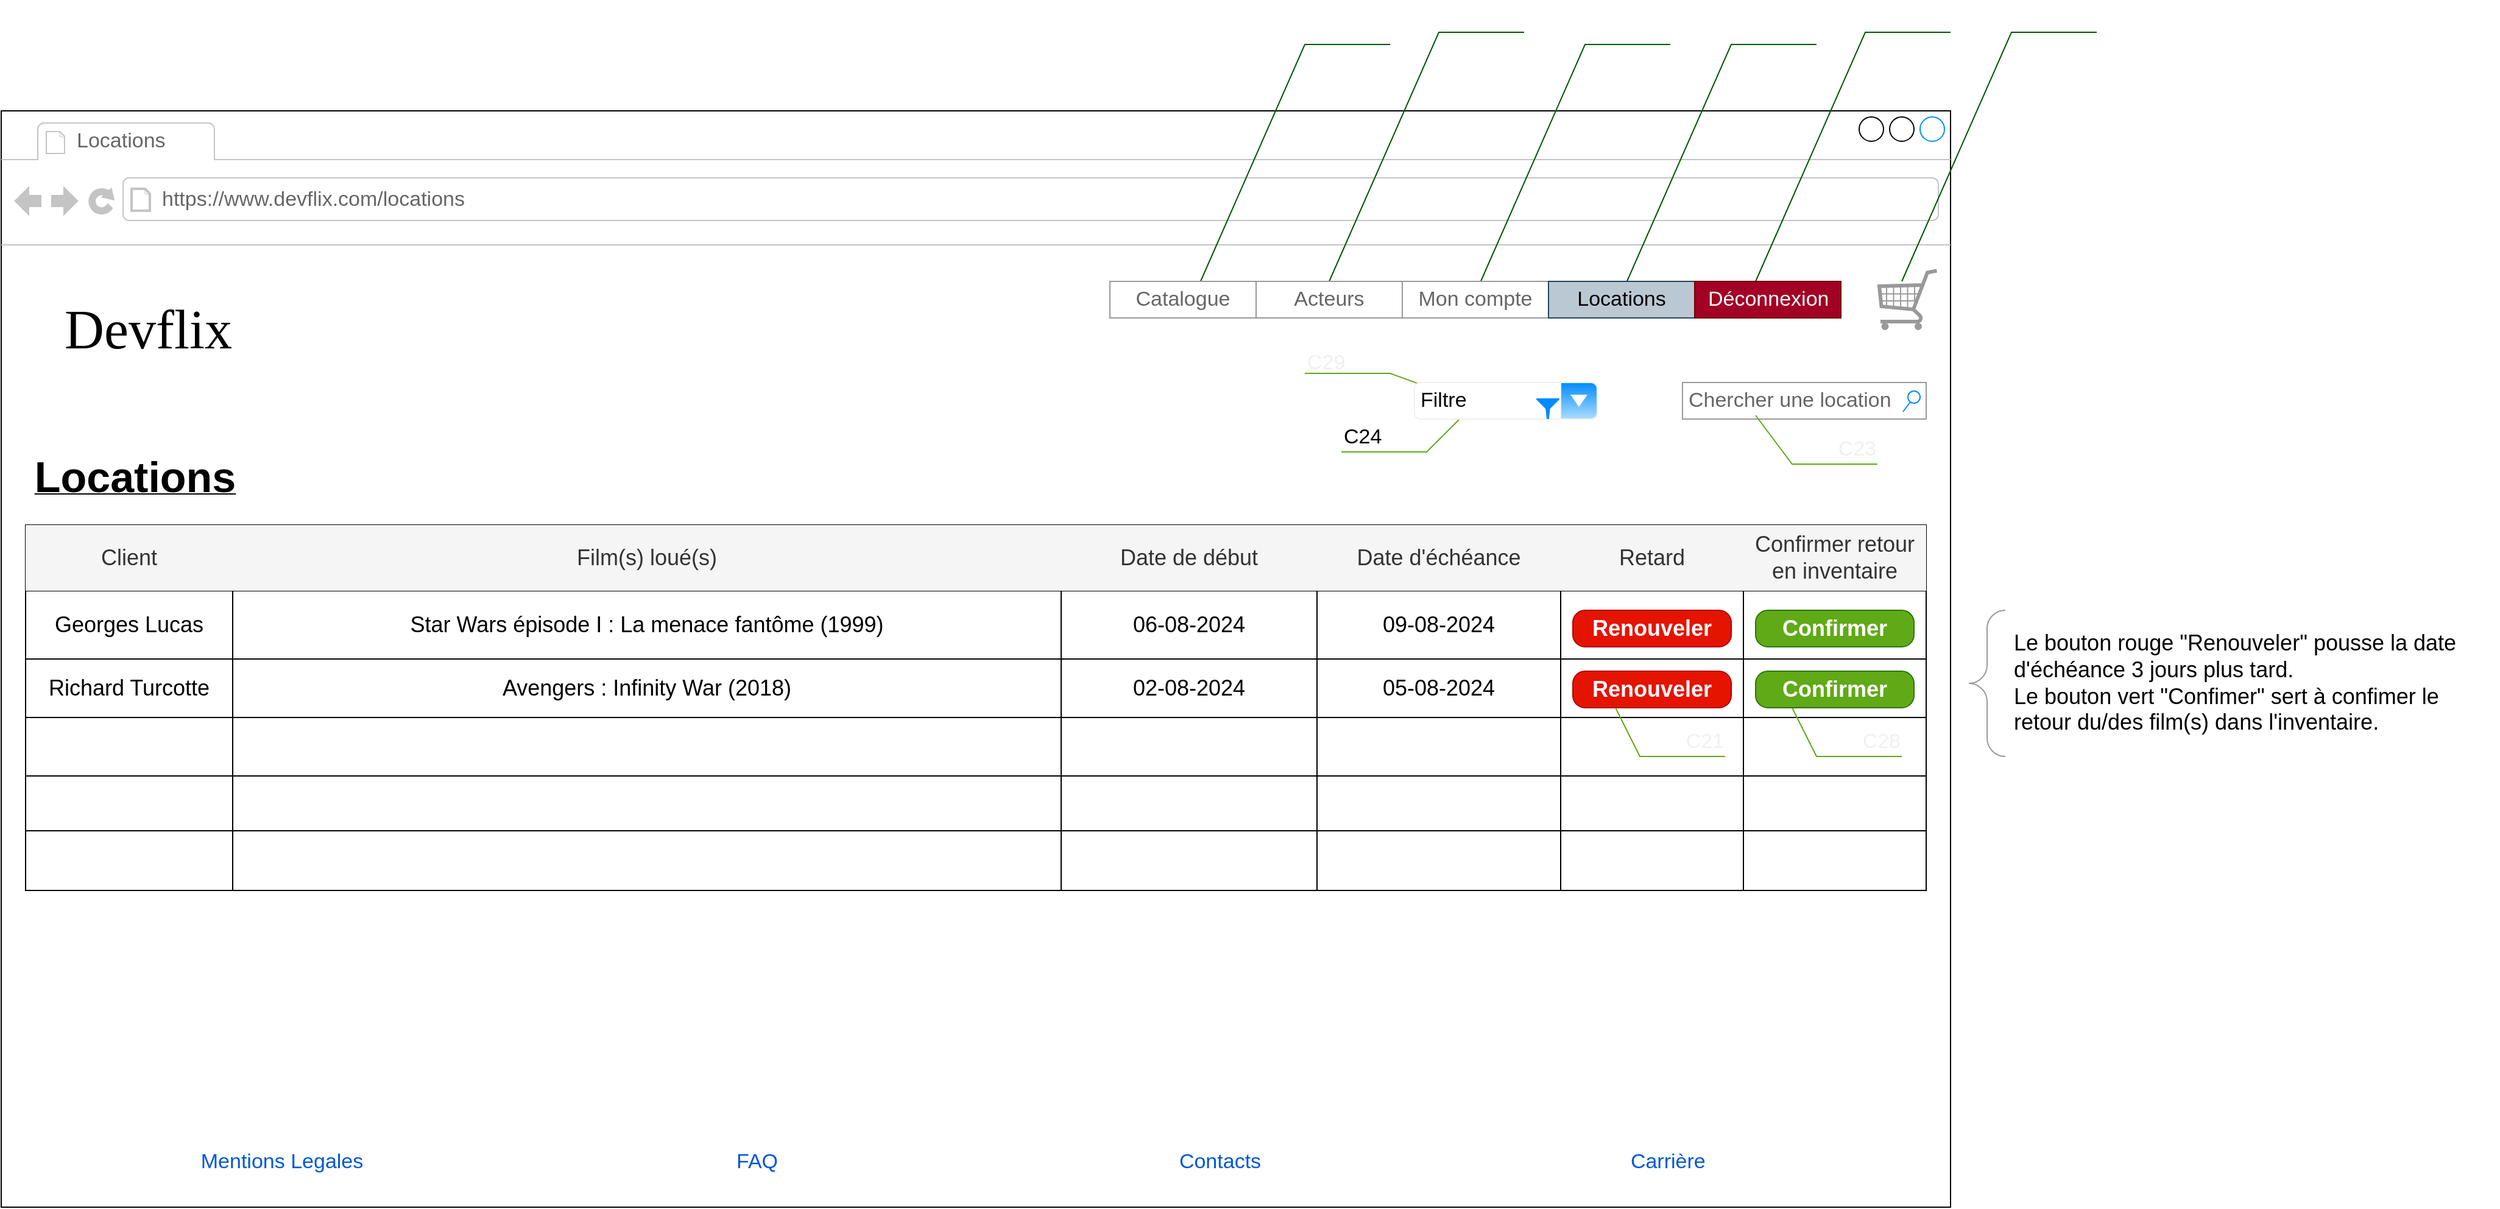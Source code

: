 <mxfile version="21.7.5" type="device">
  <diagram name="Page-1" id="HVN4WzkarxbkS2Vz0N3N">
    <mxGraphModel dx="2390" dy="2307" grid="1" gridSize="10" guides="1" tooltips="1" connect="1" arrows="1" fold="1" page="1" pageScale="1" pageWidth="1600" pageHeight="900" math="0" shadow="0">
      <root>
        <mxCell id="0" />
        <mxCell id="1" parent="0" />
        <mxCell id="bEMmbT1j2NkxgSVrj1q9-1" value="" style="strokeWidth=1;shadow=0;dashed=0;align=center;html=1;shape=mxgraph.mockup.containers.browserWindow;rSize=0;strokeColor2=#008cff;strokeColor3=#c4c4c4;mainText=,;recursiveResize=0;whiteSpace=wrap;spacingTop=0;horizontal=1;fontSize=20;" vertex="1" parent="1">
          <mxGeometry width="1600" height="900" as="geometry" />
        </mxCell>
        <mxCell id="bEMmbT1j2NkxgSVrj1q9-2" value="Locations" style="strokeWidth=1;shadow=0;dashed=0;align=center;html=1;shape=mxgraph.mockup.containers.anchor;fontSize=17;fontColor=#666666;align=left;whiteSpace=wrap;" vertex="1" parent="bEMmbT1j2NkxgSVrj1q9-1">
          <mxGeometry x="60" y="12" width="110" height="26" as="geometry" />
        </mxCell>
        <mxCell id="bEMmbT1j2NkxgSVrj1q9-3" value="https://www.devflix.com/locations" style="strokeWidth=1;shadow=0;dashed=0;align=center;html=1;shape=mxgraph.mockup.containers.anchor;rSize=0;fontSize=17;fontColor=#666666;align=left;" vertex="1" parent="bEMmbT1j2NkxgSVrj1q9-1">
          <mxGeometry x="130" y="60" width="250" height="26" as="geometry" />
        </mxCell>
        <mxCell id="bEMmbT1j2NkxgSVrj1q9-4" value="Chercher une location" style="strokeWidth=1;shadow=0;dashed=0;align=center;html=1;shape=mxgraph.mockup.forms.searchBox;strokeColor=#999999;mainText=;strokeColor2=#008cff;fontColor=#666666;fontSize=17;align=left;spacingLeft=3;whiteSpace=wrap;container=1;" vertex="1" parent="bEMmbT1j2NkxgSVrj1q9-1">
          <mxGeometry x="1380" y="223" width="200" height="30" as="geometry" />
        </mxCell>
        <mxCell id="bEMmbT1j2NkxgSVrj1q9-5" value="&lt;b&gt;&lt;u&gt;&lt;font style=&quot;font-size: 35px;&quot;&gt;Locations&lt;/font&gt;&lt;/u&gt;&lt;/b&gt;" style="text;html=1;strokeColor=none;fillColor=none;align=center;verticalAlign=middle;whiteSpace=wrap;rounded=0;" vertex="1" parent="bEMmbT1j2NkxgSVrj1q9-1">
          <mxGeometry x="20" y="270" width="180" height="60" as="geometry" />
        </mxCell>
        <mxCell id="bEMmbT1j2NkxgSVrj1q9-6" value="C24" style="strokeWidth=1;shadow=0;dashed=0;align=center;html=1;shape=mxgraph.mockup.text.callout;linkText=;textSize=17;textColor=#666666;callDir=SW;callStyle=line;fontSize=17;align=left;verticalAlign=bottom;strokeColor=#60A917;" vertex="1" parent="bEMmbT1j2NkxgSVrj1q9-1">
          <mxGeometry x="1100" y="250" width="100" height="30" as="geometry" />
        </mxCell>
        <mxCell id="bEMmbT1j2NkxgSVrj1q9-7" value="&lt;font color=&quot;#f0f0f0&quot;&gt;C23&lt;/font&gt;" style="strokeWidth=1;shadow=0;dashed=0;align=center;html=1;shape=mxgraph.mockup.text.callout;linkText=;textSize=17;textColor=#666666;callDir=SE;callStyle=line;fontSize=17;fontColor=#666666;align=right;verticalAlign=bottom;strokeColor=#60A917;" vertex="1" parent="bEMmbT1j2NkxgSVrj1q9-1">
          <mxGeometry x="1440" y="250" width="100" height="40" as="geometry" />
        </mxCell>
        <mxCell id="bEMmbT1j2NkxgSVrj1q9-8" value="&lt;font color=&quot;#f0f0f0&quot;&gt;C29&lt;/font&gt;" style="strokeWidth=1;shadow=0;dashed=0;align=center;html=1;shape=mxgraph.mockup.text.callout;linkText=;textSize=17;textColor=#666666;callDir=NW;callStyle=line;fontSize=17;fontColor=#666666;align=left;verticalAlign=top;strokeColor=#60A917;container=0;" vertex="1" parent="bEMmbT1j2NkxgSVrj1q9-1">
          <mxGeometry x="1070" y="190" width="110" height="40" as="geometry" />
        </mxCell>
        <mxCell id="bEMmbT1j2NkxgSVrj1q9-9" value="&lt;font color=&quot;#000000&quot;&gt;Filtre&lt;/font&gt;" style="strokeWidth=1;shadow=0;dashed=0;align=center;html=1;shape=mxgraph.mockup.forms.comboBox;strokeColor=#F0F0F0;fillColor=#008CFF;align=left;fillColor2=#aaddff;mainText=;fontColor=#ffffff;fontSize=17;spacingLeft=3;labelBackgroundColor=none;" vertex="1" parent="bEMmbT1j2NkxgSVrj1q9-1">
          <mxGeometry x="1160" y="223" width="150" height="30" as="geometry" />
        </mxCell>
        <mxCell id="bEMmbT1j2NkxgSVrj1q9-10" value="" style="sketch=0;aspect=fixed;pointerEvents=1;shadow=0;dashed=0;html=1;strokeColor=none;labelPosition=center;verticalLabelPosition=bottom;verticalAlign=top;align=center;fillColor=#008cff;shape=mxgraph.mscae.enterprise.filter;container=1;" vertex="1" parent="bEMmbT1j2NkxgSVrj1q9-1">
          <mxGeometry x="1260" y="236" width="18.89" height="17" as="geometry">
            <mxRectangle x="580" y="120" width="50" height="40" as="alternateBounds" />
          </mxGeometry>
        </mxCell>
        <mxCell id="bEMmbT1j2NkxgSVrj1q9-11" value="" style="shape=table;startSize=0;container=1;collapsible=0;childLayout=tableLayout;fontSize=18;" vertex="1" parent="bEMmbT1j2NkxgSVrj1q9-1">
          <mxGeometry x="20" y="340" width="1560" height="300" as="geometry" />
        </mxCell>
        <mxCell id="bEMmbT1j2NkxgSVrj1q9-12" style="shape=tableRow;horizontal=0;startSize=0;swimlaneHead=0;swimlaneBody=0;strokeColor=inherit;top=0;left=0;bottom=0;right=0;collapsible=0;dropTarget=0;fillColor=none;points=[[0,0.5],[1,0.5]];portConstraint=eastwest;fontSize=18;" vertex="1" parent="bEMmbT1j2NkxgSVrj1q9-11">
          <mxGeometry width="1560" height="54" as="geometry" />
        </mxCell>
        <mxCell id="bEMmbT1j2NkxgSVrj1q9-13" value="Client" style="shape=partialRectangle;html=1;whiteSpace=wrap;connectable=0;overflow=hidden;top=0;left=0;bottom=0;right=0;pointerEvents=1;fontSize=18;fillColor=#f5f5f5;strokeColor=#666666;strokeWidth=1;fillStyle=auto;fontColor=#333333;" vertex="1" parent="bEMmbT1j2NkxgSVrj1q9-12">
          <mxGeometry width="170" height="54" as="geometry">
            <mxRectangle width="170" height="54" as="alternateBounds" />
          </mxGeometry>
        </mxCell>
        <mxCell id="bEMmbT1j2NkxgSVrj1q9-14" value="Film(s) loué(s)" style="shape=partialRectangle;html=1;whiteSpace=wrap;connectable=0;strokeColor=#666666;overflow=hidden;fillColor=#f5f5f5;top=0;left=0;bottom=0;right=0;pointerEvents=1;fontSize=18;fontColor=#333333;" vertex="1" parent="bEMmbT1j2NkxgSVrj1q9-12">
          <mxGeometry x="170" width="680" height="54" as="geometry">
            <mxRectangle width="680" height="54" as="alternateBounds" />
          </mxGeometry>
        </mxCell>
        <mxCell id="bEMmbT1j2NkxgSVrj1q9-15" value="Date de début" style="shape=partialRectangle;html=1;whiteSpace=wrap;connectable=0;strokeColor=#666666;overflow=hidden;fillColor=#f5f5f5;top=0;left=0;bottom=0;right=0;pointerEvents=1;fontSize=18;fontColor=#333333;" vertex="1" parent="bEMmbT1j2NkxgSVrj1q9-12">
          <mxGeometry x="850" width="210" height="54" as="geometry">
            <mxRectangle width="210" height="54" as="alternateBounds" />
          </mxGeometry>
        </mxCell>
        <mxCell id="bEMmbT1j2NkxgSVrj1q9-16" value="Date d&#39;échéance" style="shape=partialRectangle;html=1;whiteSpace=wrap;connectable=0;strokeColor=#666666;overflow=hidden;fillColor=#f5f5f5;top=0;left=0;bottom=0;right=0;pointerEvents=1;fontSize=18;fontColor=#333333;" vertex="1" parent="bEMmbT1j2NkxgSVrj1q9-12">
          <mxGeometry x="1060" width="200" height="54" as="geometry">
            <mxRectangle width="200" height="54" as="alternateBounds" />
          </mxGeometry>
        </mxCell>
        <mxCell id="bEMmbT1j2NkxgSVrj1q9-17" value="Retard" style="shape=partialRectangle;html=1;whiteSpace=wrap;connectable=0;strokeColor=#666666;overflow=hidden;fillColor=#f5f5f5;top=0;left=0;bottom=0;right=0;pointerEvents=1;fontSize=18;fontColor=#333333;" vertex="1" parent="bEMmbT1j2NkxgSVrj1q9-12">
          <mxGeometry x="1260" width="150" height="54" as="geometry">
            <mxRectangle width="150" height="54" as="alternateBounds" />
          </mxGeometry>
        </mxCell>
        <mxCell id="bEMmbT1j2NkxgSVrj1q9-74" value="Confirmer retour en inventaire" style="shape=partialRectangle;html=1;whiteSpace=wrap;connectable=0;strokeColor=#666666;overflow=hidden;fillColor=#f5f5f5;top=0;left=0;bottom=0;right=0;pointerEvents=1;fontSize=18;fontColor=#333333;" vertex="1" parent="bEMmbT1j2NkxgSVrj1q9-12">
          <mxGeometry x="1410" width="150" height="54" as="geometry">
            <mxRectangle width="150" height="54" as="alternateBounds" />
          </mxGeometry>
        </mxCell>
        <mxCell id="bEMmbT1j2NkxgSVrj1q9-18" value="" style="shape=tableRow;horizontal=0;startSize=0;swimlaneHead=0;swimlaneBody=0;strokeColor=inherit;top=0;left=0;bottom=0;right=0;collapsible=0;dropTarget=0;fillColor=none;points=[[0,0.5],[1,0.5]];portConstraint=eastwest;fontSize=18;" vertex="1" parent="bEMmbT1j2NkxgSVrj1q9-11">
          <mxGeometry y="54" width="1560" height="56" as="geometry" />
        </mxCell>
        <mxCell id="bEMmbT1j2NkxgSVrj1q9-19" value="Georges Lucas" style="shape=partialRectangle;html=1;whiteSpace=wrap;connectable=0;strokeColor=inherit;overflow=hidden;fillColor=none;top=0;left=0;bottom=0;right=0;pointerEvents=1;fontSize=18;" vertex="1" parent="bEMmbT1j2NkxgSVrj1q9-18">
          <mxGeometry width="170" height="56" as="geometry">
            <mxRectangle width="170" height="56" as="alternateBounds" />
          </mxGeometry>
        </mxCell>
        <mxCell id="bEMmbT1j2NkxgSVrj1q9-20" value="Star Wars épisode I : La menace fantôme (1999)" style="shape=partialRectangle;html=1;whiteSpace=wrap;connectable=0;strokeColor=inherit;overflow=hidden;fillColor=none;top=0;left=0;bottom=0;right=0;pointerEvents=1;fontSize=18;" vertex="1" parent="bEMmbT1j2NkxgSVrj1q9-18">
          <mxGeometry x="170" width="680" height="56" as="geometry">
            <mxRectangle width="680" height="56" as="alternateBounds" />
          </mxGeometry>
        </mxCell>
        <mxCell id="bEMmbT1j2NkxgSVrj1q9-21" value="06-08-2024" style="shape=partialRectangle;html=1;whiteSpace=wrap;connectable=0;strokeColor=inherit;overflow=hidden;fillColor=none;top=0;left=0;bottom=0;right=0;pointerEvents=1;fontSize=18;" vertex="1" parent="bEMmbT1j2NkxgSVrj1q9-18">
          <mxGeometry x="850" width="210" height="56" as="geometry">
            <mxRectangle width="210" height="56" as="alternateBounds" />
          </mxGeometry>
        </mxCell>
        <mxCell id="bEMmbT1j2NkxgSVrj1q9-22" value="09-08-2024" style="shape=partialRectangle;html=1;whiteSpace=wrap;connectable=0;strokeColor=inherit;overflow=hidden;fillColor=none;top=0;left=0;bottom=0;right=0;pointerEvents=1;fontSize=18;" vertex="1" parent="bEMmbT1j2NkxgSVrj1q9-18">
          <mxGeometry x="1060" width="200" height="56" as="geometry">
            <mxRectangle width="200" height="56" as="alternateBounds" />
          </mxGeometry>
        </mxCell>
        <mxCell id="bEMmbT1j2NkxgSVrj1q9-23" style="shape=partialRectangle;html=1;whiteSpace=wrap;connectable=0;strokeColor=inherit;overflow=hidden;fillColor=none;top=0;left=0;bottom=0;right=0;pointerEvents=1;fontSize=18;" vertex="1" parent="bEMmbT1j2NkxgSVrj1q9-18">
          <mxGeometry x="1260" width="150" height="56" as="geometry">
            <mxRectangle width="150" height="56" as="alternateBounds" />
          </mxGeometry>
        </mxCell>
        <mxCell id="bEMmbT1j2NkxgSVrj1q9-75" style="shape=partialRectangle;html=1;whiteSpace=wrap;connectable=0;strokeColor=inherit;overflow=hidden;fillColor=none;top=0;left=0;bottom=0;right=0;pointerEvents=1;fontSize=18;" vertex="1" parent="bEMmbT1j2NkxgSVrj1q9-18">
          <mxGeometry x="1410" width="150" height="56" as="geometry">
            <mxRectangle width="150" height="56" as="alternateBounds" />
          </mxGeometry>
        </mxCell>
        <mxCell id="bEMmbT1j2NkxgSVrj1q9-24" value="" style="shape=tableRow;horizontal=0;startSize=0;swimlaneHead=0;swimlaneBody=0;strokeColor=inherit;top=0;left=0;bottom=0;right=0;collapsible=0;dropTarget=0;fillColor=none;points=[[0,0.5],[1,0.5]];portConstraint=eastwest;fontSize=18;" vertex="1" parent="bEMmbT1j2NkxgSVrj1q9-11">
          <mxGeometry y="110" width="1560" height="48" as="geometry" />
        </mxCell>
        <mxCell id="bEMmbT1j2NkxgSVrj1q9-25" value="Richard Turcotte" style="shape=partialRectangle;html=1;whiteSpace=wrap;connectable=0;overflow=hidden;top=0;left=0;bottom=0;right=0;pointerEvents=1;fontSize=18;fillColor=none;" vertex="1" parent="bEMmbT1j2NkxgSVrj1q9-24">
          <mxGeometry width="170" height="48" as="geometry">
            <mxRectangle width="170" height="48" as="alternateBounds" />
          </mxGeometry>
        </mxCell>
        <mxCell id="bEMmbT1j2NkxgSVrj1q9-26" value="Avengers : Infinity War (2018)" style="shape=partialRectangle;html=1;whiteSpace=wrap;connectable=0;overflow=hidden;top=0;left=0;bottom=0;right=0;pointerEvents=1;fontSize=18;fillColor=none;" vertex="1" parent="bEMmbT1j2NkxgSVrj1q9-24">
          <mxGeometry x="170" width="680" height="48" as="geometry">
            <mxRectangle width="680" height="48" as="alternateBounds" />
          </mxGeometry>
        </mxCell>
        <mxCell id="bEMmbT1j2NkxgSVrj1q9-27" value="02-08-2024" style="shape=partialRectangle;html=1;whiteSpace=wrap;connectable=0;overflow=hidden;top=0;left=0;bottom=0;right=0;pointerEvents=1;fontSize=18;fillColor=none;" vertex="1" parent="bEMmbT1j2NkxgSVrj1q9-24">
          <mxGeometry x="850" width="210" height="48" as="geometry">
            <mxRectangle width="210" height="48" as="alternateBounds" />
          </mxGeometry>
        </mxCell>
        <mxCell id="bEMmbT1j2NkxgSVrj1q9-28" value="05-08-2024" style="shape=partialRectangle;html=1;whiteSpace=wrap;connectable=0;overflow=hidden;top=0;left=0;bottom=0;right=0;pointerEvents=1;fontSize=18;fillColor=none;" vertex="1" parent="bEMmbT1j2NkxgSVrj1q9-24">
          <mxGeometry x="1060" width="200" height="48" as="geometry">
            <mxRectangle width="200" height="48" as="alternateBounds" />
          </mxGeometry>
        </mxCell>
        <mxCell id="bEMmbT1j2NkxgSVrj1q9-29" style="shape=partialRectangle;html=1;whiteSpace=wrap;connectable=0;overflow=hidden;top=0;left=0;bottom=0;right=0;pointerEvents=1;fontSize=18;fillColor=none;" vertex="1" parent="bEMmbT1j2NkxgSVrj1q9-24">
          <mxGeometry x="1260" width="150" height="48" as="geometry">
            <mxRectangle width="150" height="48" as="alternateBounds" />
          </mxGeometry>
        </mxCell>
        <mxCell id="bEMmbT1j2NkxgSVrj1q9-76" style="shape=partialRectangle;html=1;whiteSpace=wrap;connectable=0;overflow=hidden;top=0;left=0;bottom=0;right=0;pointerEvents=1;fontSize=18;fillColor=none;" vertex="1" parent="bEMmbT1j2NkxgSVrj1q9-24">
          <mxGeometry x="1410" width="150" height="48" as="geometry">
            <mxRectangle width="150" height="48" as="alternateBounds" />
          </mxGeometry>
        </mxCell>
        <mxCell id="bEMmbT1j2NkxgSVrj1q9-30" value="" style="shape=tableRow;horizontal=0;startSize=0;swimlaneHead=0;swimlaneBody=0;strokeColor=inherit;top=0;left=0;bottom=0;right=0;collapsible=0;dropTarget=0;fillColor=none;points=[[0,0.5],[1,0.5]];portConstraint=eastwest;fontSize=18;" vertex="1" parent="bEMmbT1j2NkxgSVrj1q9-11">
          <mxGeometry y="158" width="1560" height="48" as="geometry" />
        </mxCell>
        <mxCell id="bEMmbT1j2NkxgSVrj1q9-31" value="" style="shape=partialRectangle;html=1;whiteSpace=wrap;connectable=0;strokeColor=inherit;overflow=hidden;fillColor=none;top=0;left=0;bottom=0;right=0;pointerEvents=1;fontSize=18;" vertex="1" parent="bEMmbT1j2NkxgSVrj1q9-30">
          <mxGeometry width="170" height="48" as="geometry">
            <mxRectangle width="170" height="48" as="alternateBounds" />
          </mxGeometry>
        </mxCell>
        <mxCell id="bEMmbT1j2NkxgSVrj1q9-32" value="" style="shape=partialRectangle;html=1;whiteSpace=wrap;connectable=0;strokeColor=inherit;overflow=hidden;fillColor=none;top=0;left=0;bottom=0;right=0;pointerEvents=1;fontSize=18;" vertex="1" parent="bEMmbT1j2NkxgSVrj1q9-30">
          <mxGeometry x="170" width="680" height="48" as="geometry">
            <mxRectangle width="680" height="48" as="alternateBounds" />
          </mxGeometry>
        </mxCell>
        <mxCell id="bEMmbT1j2NkxgSVrj1q9-33" style="shape=partialRectangle;html=1;whiteSpace=wrap;connectable=0;strokeColor=inherit;overflow=hidden;fillColor=none;top=0;left=0;bottom=0;right=0;pointerEvents=1;fontSize=18;" vertex="1" parent="bEMmbT1j2NkxgSVrj1q9-30">
          <mxGeometry x="850" width="210" height="48" as="geometry">
            <mxRectangle width="210" height="48" as="alternateBounds" />
          </mxGeometry>
        </mxCell>
        <mxCell id="bEMmbT1j2NkxgSVrj1q9-34" style="shape=partialRectangle;html=1;whiteSpace=wrap;connectable=0;strokeColor=inherit;overflow=hidden;fillColor=none;top=0;left=0;bottom=0;right=0;pointerEvents=1;fontSize=18;" vertex="1" parent="bEMmbT1j2NkxgSVrj1q9-30">
          <mxGeometry x="1060" width="200" height="48" as="geometry">
            <mxRectangle width="200" height="48" as="alternateBounds" />
          </mxGeometry>
        </mxCell>
        <mxCell id="bEMmbT1j2NkxgSVrj1q9-35" style="shape=partialRectangle;html=1;whiteSpace=wrap;connectable=0;strokeColor=inherit;overflow=hidden;fillColor=none;top=0;left=0;bottom=0;right=0;pointerEvents=1;fontSize=18;" vertex="1" parent="bEMmbT1j2NkxgSVrj1q9-30">
          <mxGeometry x="1260" width="150" height="48" as="geometry">
            <mxRectangle width="150" height="48" as="alternateBounds" />
          </mxGeometry>
        </mxCell>
        <mxCell id="bEMmbT1j2NkxgSVrj1q9-77" style="shape=partialRectangle;html=1;whiteSpace=wrap;connectable=0;strokeColor=inherit;overflow=hidden;fillColor=none;top=0;left=0;bottom=0;right=0;pointerEvents=1;fontSize=18;" vertex="1" parent="bEMmbT1j2NkxgSVrj1q9-30">
          <mxGeometry x="1410" width="150" height="48" as="geometry">
            <mxRectangle width="150" height="48" as="alternateBounds" />
          </mxGeometry>
        </mxCell>
        <mxCell id="bEMmbT1j2NkxgSVrj1q9-36" style="shape=tableRow;horizontal=0;startSize=0;swimlaneHead=0;swimlaneBody=0;strokeColor=inherit;top=0;left=0;bottom=0;right=0;collapsible=0;dropTarget=0;fillColor=none;points=[[0,0.5],[1,0.5]];portConstraint=eastwest;fontSize=18;" vertex="1" parent="bEMmbT1j2NkxgSVrj1q9-11">
          <mxGeometry y="206" width="1560" height="45" as="geometry" />
        </mxCell>
        <mxCell id="bEMmbT1j2NkxgSVrj1q9-37" style="shape=partialRectangle;html=1;whiteSpace=wrap;connectable=0;strokeColor=inherit;overflow=hidden;fillColor=none;top=0;left=0;bottom=0;right=0;pointerEvents=1;fontSize=18;" vertex="1" parent="bEMmbT1j2NkxgSVrj1q9-36">
          <mxGeometry width="170" height="45" as="geometry">
            <mxRectangle width="170" height="45" as="alternateBounds" />
          </mxGeometry>
        </mxCell>
        <mxCell id="bEMmbT1j2NkxgSVrj1q9-38" style="shape=partialRectangle;html=1;whiteSpace=wrap;connectable=0;strokeColor=inherit;overflow=hidden;fillColor=none;top=0;left=0;bottom=0;right=0;pointerEvents=1;fontSize=18;" vertex="1" parent="bEMmbT1j2NkxgSVrj1q9-36">
          <mxGeometry x="170" width="680" height="45" as="geometry">
            <mxRectangle width="680" height="45" as="alternateBounds" />
          </mxGeometry>
        </mxCell>
        <mxCell id="bEMmbT1j2NkxgSVrj1q9-39" style="shape=partialRectangle;html=1;whiteSpace=wrap;connectable=0;strokeColor=inherit;overflow=hidden;fillColor=none;top=0;left=0;bottom=0;right=0;pointerEvents=1;fontSize=18;" vertex="1" parent="bEMmbT1j2NkxgSVrj1q9-36">
          <mxGeometry x="850" width="210" height="45" as="geometry">
            <mxRectangle width="210" height="45" as="alternateBounds" />
          </mxGeometry>
        </mxCell>
        <mxCell id="bEMmbT1j2NkxgSVrj1q9-40" style="shape=partialRectangle;html=1;whiteSpace=wrap;connectable=0;strokeColor=inherit;overflow=hidden;fillColor=none;top=0;left=0;bottom=0;right=0;pointerEvents=1;fontSize=18;" vertex="1" parent="bEMmbT1j2NkxgSVrj1q9-36">
          <mxGeometry x="1060" width="200" height="45" as="geometry">
            <mxRectangle width="200" height="45" as="alternateBounds" />
          </mxGeometry>
        </mxCell>
        <mxCell id="bEMmbT1j2NkxgSVrj1q9-41" style="shape=partialRectangle;html=1;whiteSpace=wrap;connectable=0;strokeColor=inherit;overflow=hidden;fillColor=none;top=0;left=0;bottom=0;right=0;pointerEvents=1;fontSize=18;" vertex="1" parent="bEMmbT1j2NkxgSVrj1q9-36">
          <mxGeometry x="1260" width="150" height="45" as="geometry">
            <mxRectangle width="150" height="45" as="alternateBounds" />
          </mxGeometry>
        </mxCell>
        <mxCell id="bEMmbT1j2NkxgSVrj1q9-78" style="shape=partialRectangle;html=1;whiteSpace=wrap;connectable=0;strokeColor=inherit;overflow=hidden;fillColor=none;top=0;left=0;bottom=0;right=0;pointerEvents=1;fontSize=18;" vertex="1" parent="bEMmbT1j2NkxgSVrj1q9-36">
          <mxGeometry x="1410" width="150" height="45" as="geometry">
            <mxRectangle width="150" height="45" as="alternateBounds" />
          </mxGeometry>
        </mxCell>
        <mxCell id="bEMmbT1j2NkxgSVrj1q9-42" style="shape=tableRow;horizontal=0;startSize=0;swimlaneHead=0;swimlaneBody=0;strokeColor=inherit;top=0;left=0;bottom=0;right=0;collapsible=0;dropTarget=0;fillColor=none;points=[[0,0.5],[1,0.5]];portConstraint=eastwest;fontSize=18;" vertex="1" parent="bEMmbT1j2NkxgSVrj1q9-11">
          <mxGeometry y="251" width="1560" height="49" as="geometry" />
        </mxCell>
        <mxCell id="bEMmbT1j2NkxgSVrj1q9-43" style="shape=partialRectangle;html=1;whiteSpace=wrap;connectable=0;strokeColor=inherit;overflow=hidden;fillColor=none;top=0;left=0;bottom=0;right=0;pointerEvents=1;fontSize=18;" vertex="1" parent="bEMmbT1j2NkxgSVrj1q9-42">
          <mxGeometry width="170" height="49" as="geometry">
            <mxRectangle width="170" height="49" as="alternateBounds" />
          </mxGeometry>
        </mxCell>
        <mxCell id="bEMmbT1j2NkxgSVrj1q9-44" style="shape=partialRectangle;html=1;whiteSpace=wrap;connectable=0;strokeColor=inherit;overflow=hidden;fillColor=none;top=0;left=0;bottom=0;right=0;pointerEvents=1;fontSize=18;" vertex="1" parent="bEMmbT1j2NkxgSVrj1q9-42">
          <mxGeometry x="170" width="680" height="49" as="geometry">
            <mxRectangle width="680" height="49" as="alternateBounds" />
          </mxGeometry>
        </mxCell>
        <mxCell id="bEMmbT1j2NkxgSVrj1q9-45" style="shape=partialRectangle;html=1;whiteSpace=wrap;connectable=0;strokeColor=inherit;overflow=hidden;fillColor=none;top=0;left=0;bottom=0;right=0;pointerEvents=1;fontSize=18;" vertex="1" parent="bEMmbT1j2NkxgSVrj1q9-42">
          <mxGeometry x="850" width="210" height="49" as="geometry">
            <mxRectangle width="210" height="49" as="alternateBounds" />
          </mxGeometry>
        </mxCell>
        <mxCell id="bEMmbT1j2NkxgSVrj1q9-46" style="shape=partialRectangle;html=1;whiteSpace=wrap;connectable=0;strokeColor=inherit;overflow=hidden;fillColor=none;top=0;left=0;bottom=0;right=0;pointerEvents=1;fontSize=18;" vertex="1" parent="bEMmbT1j2NkxgSVrj1q9-42">
          <mxGeometry x="1060" width="200" height="49" as="geometry">
            <mxRectangle width="200" height="49" as="alternateBounds" />
          </mxGeometry>
        </mxCell>
        <mxCell id="bEMmbT1j2NkxgSVrj1q9-47" style="shape=partialRectangle;html=1;whiteSpace=wrap;connectable=0;strokeColor=inherit;overflow=hidden;fillColor=none;top=0;left=0;bottom=0;right=0;pointerEvents=1;fontSize=18;" vertex="1" parent="bEMmbT1j2NkxgSVrj1q9-42">
          <mxGeometry x="1260" width="150" height="49" as="geometry">
            <mxRectangle width="150" height="49" as="alternateBounds" />
          </mxGeometry>
        </mxCell>
        <mxCell id="bEMmbT1j2NkxgSVrj1q9-79" style="shape=partialRectangle;html=1;whiteSpace=wrap;connectable=0;strokeColor=inherit;overflow=hidden;fillColor=none;top=0;left=0;bottom=0;right=0;pointerEvents=1;fontSize=18;" vertex="1" parent="bEMmbT1j2NkxgSVrj1q9-42">
          <mxGeometry x="1410" width="150" height="49" as="geometry">
            <mxRectangle width="150" height="49" as="alternateBounds" />
          </mxGeometry>
        </mxCell>
        <mxCell id="bEMmbT1j2NkxgSVrj1q9-48" value="Mentions Legales" style="fillColor=none;strokeColor=none;html=1;fontColor=#0057D8;align=center;verticalAlign=middle;fontStyle=0;fontSize=17;" vertex="1" parent="bEMmbT1j2NkxgSVrj1q9-1">
          <mxGeometry x="105" y="825" width="250" height="75" as="geometry" />
        </mxCell>
        <mxCell id="bEMmbT1j2NkxgSVrj1q9-49" value="FAQ" style="fillColor=none;strokeColor=none;html=1;fontColor=#0057D8;align=center;verticalAlign=middle;fontStyle=0;fontSize=17;fontFamily=Helvetica;" vertex="1" parent="bEMmbT1j2NkxgSVrj1q9-1">
          <mxGeometry x="495" y="825" width="250" height="75" as="geometry" />
        </mxCell>
        <mxCell id="bEMmbT1j2NkxgSVrj1q9-50" value="Contacts" style="fillColor=none;strokeColor=none;html=1;fontColor=#0057D8;align=center;verticalAlign=middle;fontStyle=0;fontSize=17;fontFamily=Helvetica;" vertex="1" parent="bEMmbT1j2NkxgSVrj1q9-1">
          <mxGeometry x="875" y="825" width="250" height="75" as="geometry" />
        </mxCell>
        <mxCell id="bEMmbT1j2NkxgSVrj1q9-51" value="Carrière&amp;nbsp;" style="fillColor=none;strokeColor=none;html=1;fontColor=#0057D8;align=center;verticalAlign=middle;fontStyle=0;fontSize=17;fontFamily=Helvetica;" vertex="1" parent="bEMmbT1j2NkxgSVrj1q9-1">
          <mxGeometry x="1245" y="825" width="250" height="75" as="geometry" />
        </mxCell>
        <mxCell id="bEMmbT1j2NkxgSVrj1q9-52" value="Devflix" style="text;html=1;points=[];align=left;verticalAlign=top;spacingTop=-4;fontSize=45;fontFamily=Verdana;" vertex="1" parent="bEMmbT1j2NkxgSVrj1q9-1">
          <mxGeometry x="50" y="150" width="340" height="50" as="geometry" />
        </mxCell>
        <mxCell id="bEMmbT1j2NkxgSVrj1q9-53" value="&lt;font style=&quot;font-size: 18px;&quot;&gt;Renouveler&lt;/font&gt;" style="strokeWidth=1;shadow=0;dashed=0;align=center;html=1;shape=mxgraph.mockup.buttons.button;strokeColor=#B20000;mainText=;buttonStyle=round;fontSize=17;fontStyle=1;fillColor=#e51400;whiteSpace=wrap;fontColor=#ffffff;" vertex="1" parent="bEMmbT1j2NkxgSVrj1q9-1">
          <mxGeometry x="1290" y="460" width="130" height="30" as="geometry" />
        </mxCell>
        <mxCell id="bEMmbT1j2NkxgSVrj1q9-54" value="C21" style="strokeWidth=1;shadow=0;dashed=0;align=center;html=1;shape=mxgraph.mockup.text.callout;linkText=;textSize=17;textColor=#666666;callDir=SE;callStyle=line;fontSize=17;fontColor=#F0F0F0;align=right;verticalAlign=bottom;strokeColor=#60A917;" vertex="1" parent="bEMmbT1j2NkxgSVrj1q9-1">
          <mxGeometry x="1325" y="490" width="90" height="40" as="geometry" />
        </mxCell>
        <mxCell id="bEMmbT1j2NkxgSVrj1q9-55" value="C19" style="strokeWidth=1;shadow=0;dashed=0;align=center;html=1;shape=mxgraph.mockup.text.callout;linkText=;textSize=17;textColor=#666666;callDir=NE;callStyle=line;fontSize=17;align=right;verticalAlign=top;strokeColor=#005700;fillColor=#008a00;fontColor=#ffffff;" vertex="1" parent="bEMmbT1j2NkxgSVrj1q9-1">
          <mxGeometry x="1330" y="-80" width="160" height="230" as="geometry" />
        </mxCell>
        <mxCell id="bEMmbT1j2NkxgSVrj1q9-56" value="C17" style="strokeWidth=1;shadow=0;dashed=0;align=center;html=1;shape=mxgraph.mockup.text.callout;linkText=;textSize=17;textColor=#666666;callDir=NE;callStyle=line;fontSize=17;align=right;verticalAlign=top;strokeColor=#005700;fillColor=#008a00;fontColor=#ffffff;" vertex="1" parent="bEMmbT1j2NkxgSVrj1q9-1">
          <mxGeometry x="1210" y="-80" width="160" height="230" as="geometry" />
        </mxCell>
        <mxCell id="bEMmbT1j2NkxgSVrj1q9-57" value="C1" style="strokeWidth=1;shadow=0;dashed=0;align=center;html=1;shape=mxgraph.mockup.text.callout;linkText=;textSize=17;textColor=#666666;callDir=NE;callStyle=line;fontSize=17;align=right;verticalAlign=top;strokeColor=#005700;fillColor=#008a00;fontColor=#ffffff;" vertex="1" parent="bEMmbT1j2NkxgSVrj1q9-1">
          <mxGeometry x="980" y="-80" width="160" height="230" as="geometry" />
        </mxCell>
        <mxCell id="bEMmbT1j2NkxgSVrj1q9-80" value="C28" style="strokeWidth=1;shadow=0;dashed=0;align=center;html=1;shape=mxgraph.mockup.text.callout;linkText=;textSize=17;textColor=#666666;callDir=SE;callStyle=line;fontSize=17;fontColor=#F0F0F0;align=right;verticalAlign=bottom;strokeColor=#60A917;" vertex="1" parent="bEMmbT1j2NkxgSVrj1q9-1">
          <mxGeometry x="1470" y="490" width="90" height="40" as="geometry" />
        </mxCell>
        <mxCell id="bEMmbT1j2NkxgSVrj1q9-81" value="&lt;font style=&quot;font-size: 18px;&quot;&gt;Confirmer&lt;/font&gt;" style="strokeWidth=1;shadow=0;dashed=0;align=center;html=1;shape=mxgraph.mockup.buttons.button;strokeColor=#2D7600;fontColor=#ffffff;mainText=;buttonStyle=round;fontSize=17;fontStyle=1;fillColor=#60a917;whiteSpace=wrap;" vertex="1" parent="bEMmbT1j2NkxgSVrj1q9-1">
          <mxGeometry x="1440" y="460" width="130" height="30" as="geometry" />
        </mxCell>
        <mxCell id="bEMmbT1j2NkxgSVrj1q9-83" value="&lt;font style=&quot;font-size: 18px;&quot;&gt;Confirmer&lt;/font&gt;" style="strokeWidth=1;shadow=0;dashed=0;align=center;html=1;shape=mxgraph.mockup.buttons.button;strokeColor=#2D7600;fontColor=#ffffff;mainText=;buttonStyle=round;fontSize=17;fontStyle=1;fillColor=#60a917;whiteSpace=wrap;" vertex="1" parent="bEMmbT1j2NkxgSVrj1q9-1">
          <mxGeometry x="1440" y="410" width="130" height="30" as="geometry" />
        </mxCell>
        <mxCell id="bEMmbT1j2NkxgSVrj1q9-84" value="&lt;font style=&quot;font-size: 18px;&quot;&gt;Renouveler&lt;/font&gt;" style="strokeWidth=1;shadow=0;dashed=0;align=center;html=1;shape=mxgraph.mockup.buttons.button;strokeColor=#B20000;mainText=;buttonStyle=round;fontSize=17;fontStyle=1;fillColor=#e51400;whiteSpace=wrap;fontColor=#ffffff;" vertex="1" parent="bEMmbT1j2NkxgSVrj1q9-1">
          <mxGeometry x="1290" y="410" width="130" height="30" as="geometry" />
        </mxCell>
        <mxCell id="bEMmbT1j2NkxgSVrj1q9-61" value="" style="group;movable=1;resizable=1;rotatable=1;deletable=1;editable=1;locked=0;connectable=1;" vertex="1" connectable="0" parent="1">
          <mxGeometry x="780" y="-90" width="930" height="280" as="geometry" />
        </mxCell>
        <mxCell id="bEMmbT1j2NkxgSVrj1q9-62" value="C4" style="strokeWidth=1;shadow=0;dashed=0;align=center;html=1;shape=mxgraph.mockup.text.callout;linkText=;textSize=17;textColor=#666666;callDir=NE;callStyle=line;fontSize=17;align=right;verticalAlign=top;strokeColor=#005700;fillColor=#008a00;fontColor=#ffffff;" vertex="1" parent="bEMmbT1j2NkxgSVrj1q9-61">
          <mxGeometry x="310" width="160" height="230" as="geometry" />
        </mxCell>
        <mxCell id="bEMmbT1j2NkxgSVrj1q9-63" value="" style="verticalLabelPosition=bottom;shadow=0;dashed=0;align=center;html=1;verticalAlign=top;strokeWidth=1;shape=mxgraph.mockup.misc.shoppingCart;strokeColor=#999999;" vertex="1" parent="bEMmbT1j2NkxgSVrj1q9-61">
          <mxGeometry x="760" y="220" width="50" height="50" as="geometry" />
        </mxCell>
        <mxCell id="bEMmbT1j2NkxgSVrj1q9-64" value="C46" style="strokeWidth=1;shadow=0;dashed=0;align=center;html=1;shape=mxgraph.mockup.text.callout;linkText=;textSize=17;textColor=#666666;callDir=NE;callStyle=line;fontSize=17;align=right;verticalAlign=top;strokeColor=#005700;fillColor=#008a00;fontColor=#ffffff;" vertex="1" parent="bEMmbT1j2NkxgSVrj1q9-61">
          <mxGeometry x="660" width="160" height="230" as="geometry" />
        </mxCell>
        <mxCell id="bEMmbT1j2NkxgSVrj1q9-65" value="C9" style="strokeWidth=1;shadow=0;dashed=0;align=center;html=1;shape=mxgraph.mockup.text.callout;linkText=;textSize=17;textColor=#666666;callDir=NE;callStyle=line;fontSize=17;align=right;verticalAlign=top;strokeColor=#005700;fillColor=#008a00;fontColor=#ffffff;container=0;" vertex="1" parent="bEMmbT1j2NkxgSVrj1q9-61">
          <mxGeometry x="780" width="160" height="230" as="geometry" />
        </mxCell>
        <mxCell id="bEMmbT1j2NkxgSVrj1q9-66" value="" style="swimlane;shape=mxgraph.bootstrap.anchor;strokeColor=#999999;fillColor=#ffffff;fontColor=#666666;childLayout=stackLayout;horizontal=0;startSize=0;horizontalStack=1;resizeParent=1;resizeParentMax=0;resizeLast=0;collapsible=0;marginBottom=0;whiteSpace=wrap;html=1;" vertex="1" parent="bEMmbT1j2NkxgSVrj1q9-61">
          <mxGeometry x="130" y="230" width="600" height="30" as="geometry" />
        </mxCell>
        <mxCell id="bEMmbT1j2NkxgSVrj1q9-67" value="Catalogue" style="text;strokeColor=inherit;align=center;verticalAlign=middle;spacingLeft=10;spacingRight=10;overflow=hidden;points=[[0,0.5],[1,0.5]];portConstraint=eastwest;rotatable=0;whiteSpace=wrap;html=1;fillColor=inherit;fontColor=inherit;fontSize=17;" vertex="1" parent="bEMmbT1j2NkxgSVrj1q9-66">
          <mxGeometry width="120" height="30" as="geometry" />
        </mxCell>
        <mxCell id="bEMmbT1j2NkxgSVrj1q9-68" value="Acteurs" style="text;strokeColor=inherit;align=center;verticalAlign=middle;spacingLeft=10;spacingRight=10;overflow=hidden;points=[[0,0.5],[1,0.5]];portConstraint=eastwest;rotatable=0;whiteSpace=wrap;html=1;fillColor=inherit;fontColor=inherit;fontSize=17;" vertex="1" parent="bEMmbT1j2NkxgSVrj1q9-66">
          <mxGeometry x="120" width="120" height="30" as="geometry" />
        </mxCell>
        <mxCell id="bEMmbT1j2NkxgSVrj1q9-69" value="Mon compte" style="text;strokeColor=inherit;align=center;verticalAlign=middle;spacingLeft=10;spacingRight=10;overflow=hidden;points=[[0,0.5],[1,0.5]];portConstraint=eastwest;rotatable=0;whiteSpace=wrap;html=1;fillColor=inherit;fontColor=inherit;fontSize=17;" vertex="1" parent="bEMmbT1j2NkxgSVrj1q9-66">
          <mxGeometry x="240" width="120" height="30" as="geometry" />
        </mxCell>
        <mxCell id="bEMmbT1j2NkxgSVrj1q9-70" value="Locations" style="text;strokeColor=#23445d;align=center;verticalAlign=middle;spacingLeft=10;spacingRight=10;overflow=hidden;points=[[0,0.5],[1,0.5]];portConstraint=eastwest;rotatable=0;whiteSpace=wrap;html=1;fillColor=#bac8d3;fontSize=17;" vertex="1" parent="bEMmbT1j2NkxgSVrj1q9-66">
          <mxGeometry x="360" width="120" height="30" as="geometry" />
        </mxCell>
        <mxCell id="bEMmbT1j2NkxgSVrj1q9-71" value="Déconnexion&amp;nbsp;" style="text;strokeColor=#6F0000;align=center;verticalAlign=middle;spacingLeft=10;spacingRight=10;overflow=hidden;points=[[0,0.5],[1,0.5]];portConstraint=eastwest;rotatable=0;whiteSpace=wrap;html=1;fillColor=#a20025;fontColor=#ffffff;fontSize=17;" vertex="1" parent="bEMmbT1j2NkxgSVrj1q9-66">
          <mxGeometry x="480" width="120" height="30" as="geometry" />
        </mxCell>
        <mxCell id="bEMmbT1j2NkxgSVrj1q9-72" value="" style="labelPosition=right;align=left;strokeWidth=1;shape=mxgraph.mockup.markup.curlyBrace;html=1;shadow=0;dashed=0;strokeColor=#999999;direction=south;flipH=1;" vertex="1" parent="1">
          <mxGeometry x="1610" y="410" width="40" height="120" as="geometry" />
        </mxCell>
        <mxCell id="bEMmbT1j2NkxgSVrj1q9-73" value="&lt;font style=&quot;font-size: 18px;&quot;&gt;Le bouton rouge &quot;Renouveler&quot; pousse la date d&#39;échéance 3 jours plus tard.&lt;br&gt;Le bouton vert &quot;Confimer&quot; sert à confimer le retour du/des film(s) dans l&#39;inventaire.&lt;br&gt;&lt;/font&gt;" style="text;html=1;strokeColor=none;fillColor=none;align=left;verticalAlign=middle;whiteSpace=wrap;rounded=0;" vertex="1" parent="1">
          <mxGeometry x="1650" y="422.5" width="400" height="95" as="geometry" />
        </mxCell>
      </root>
    </mxGraphModel>
  </diagram>
</mxfile>

